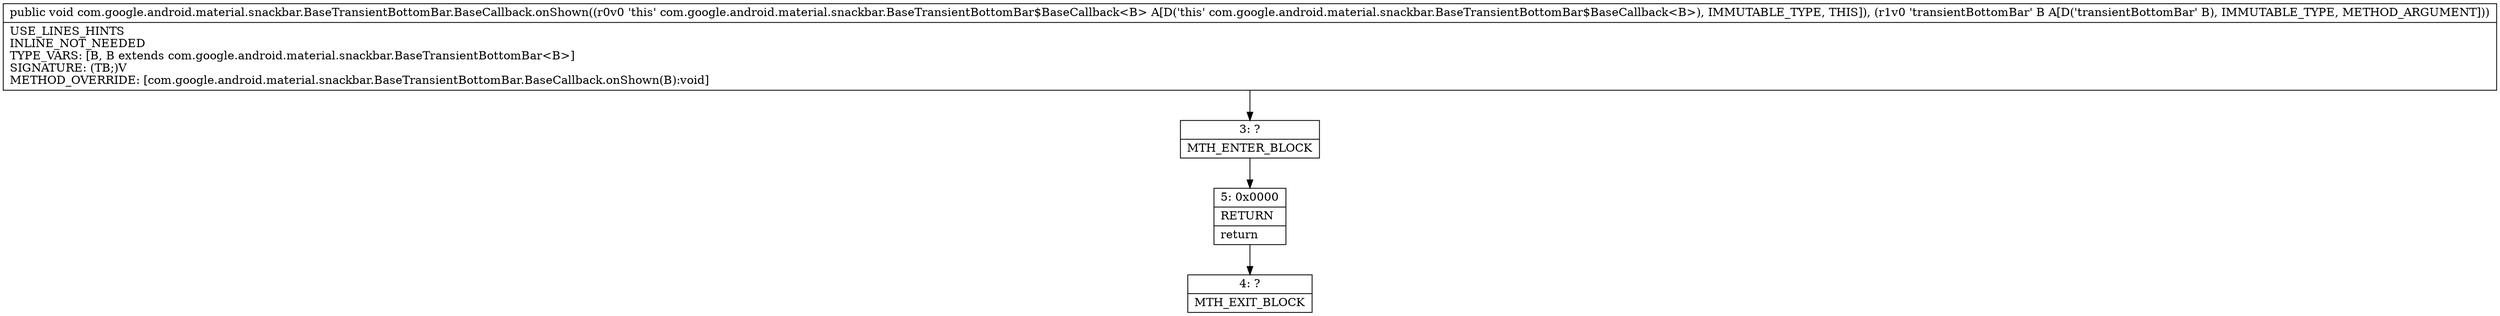 digraph "CFG forcom.google.android.material.snackbar.BaseTransientBottomBar.BaseCallback.onShown(Ljava\/lang\/Object;)V" {
Node_3 [shape=record,label="{3\:\ ?|MTH_ENTER_BLOCK\l}"];
Node_5 [shape=record,label="{5\:\ 0x0000|RETURN\l|return\l}"];
Node_4 [shape=record,label="{4\:\ ?|MTH_EXIT_BLOCK\l}"];
MethodNode[shape=record,label="{public void com.google.android.material.snackbar.BaseTransientBottomBar.BaseCallback.onShown((r0v0 'this' com.google.android.material.snackbar.BaseTransientBottomBar$BaseCallback\<B\> A[D('this' com.google.android.material.snackbar.BaseTransientBottomBar$BaseCallback\<B\>), IMMUTABLE_TYPE, THIS]), (r1v0 'transientBottomBar' B A[D('transientBottomBar' B), IMMUTABLE_TYPE, METHOD_ARGUMENT]))  | USE_LINES_HINTS\lINLINE_NOT_NEEDED\lTYPE_VARS: [B, B extends com.google.android.material.snackbar.BaseTransientBottomBar\<B\>]\lSIGNATURE: (TB;)V\lMETHOD_OVERRIDE: [com.google.android.material.snackbar.BaseTransientBottomBar.BaseCallback.onShown(B):void]\l}"];
MethodNode -> Node_3;Node_3 -> Node_5;
Node_5 -> Node_4;
}

